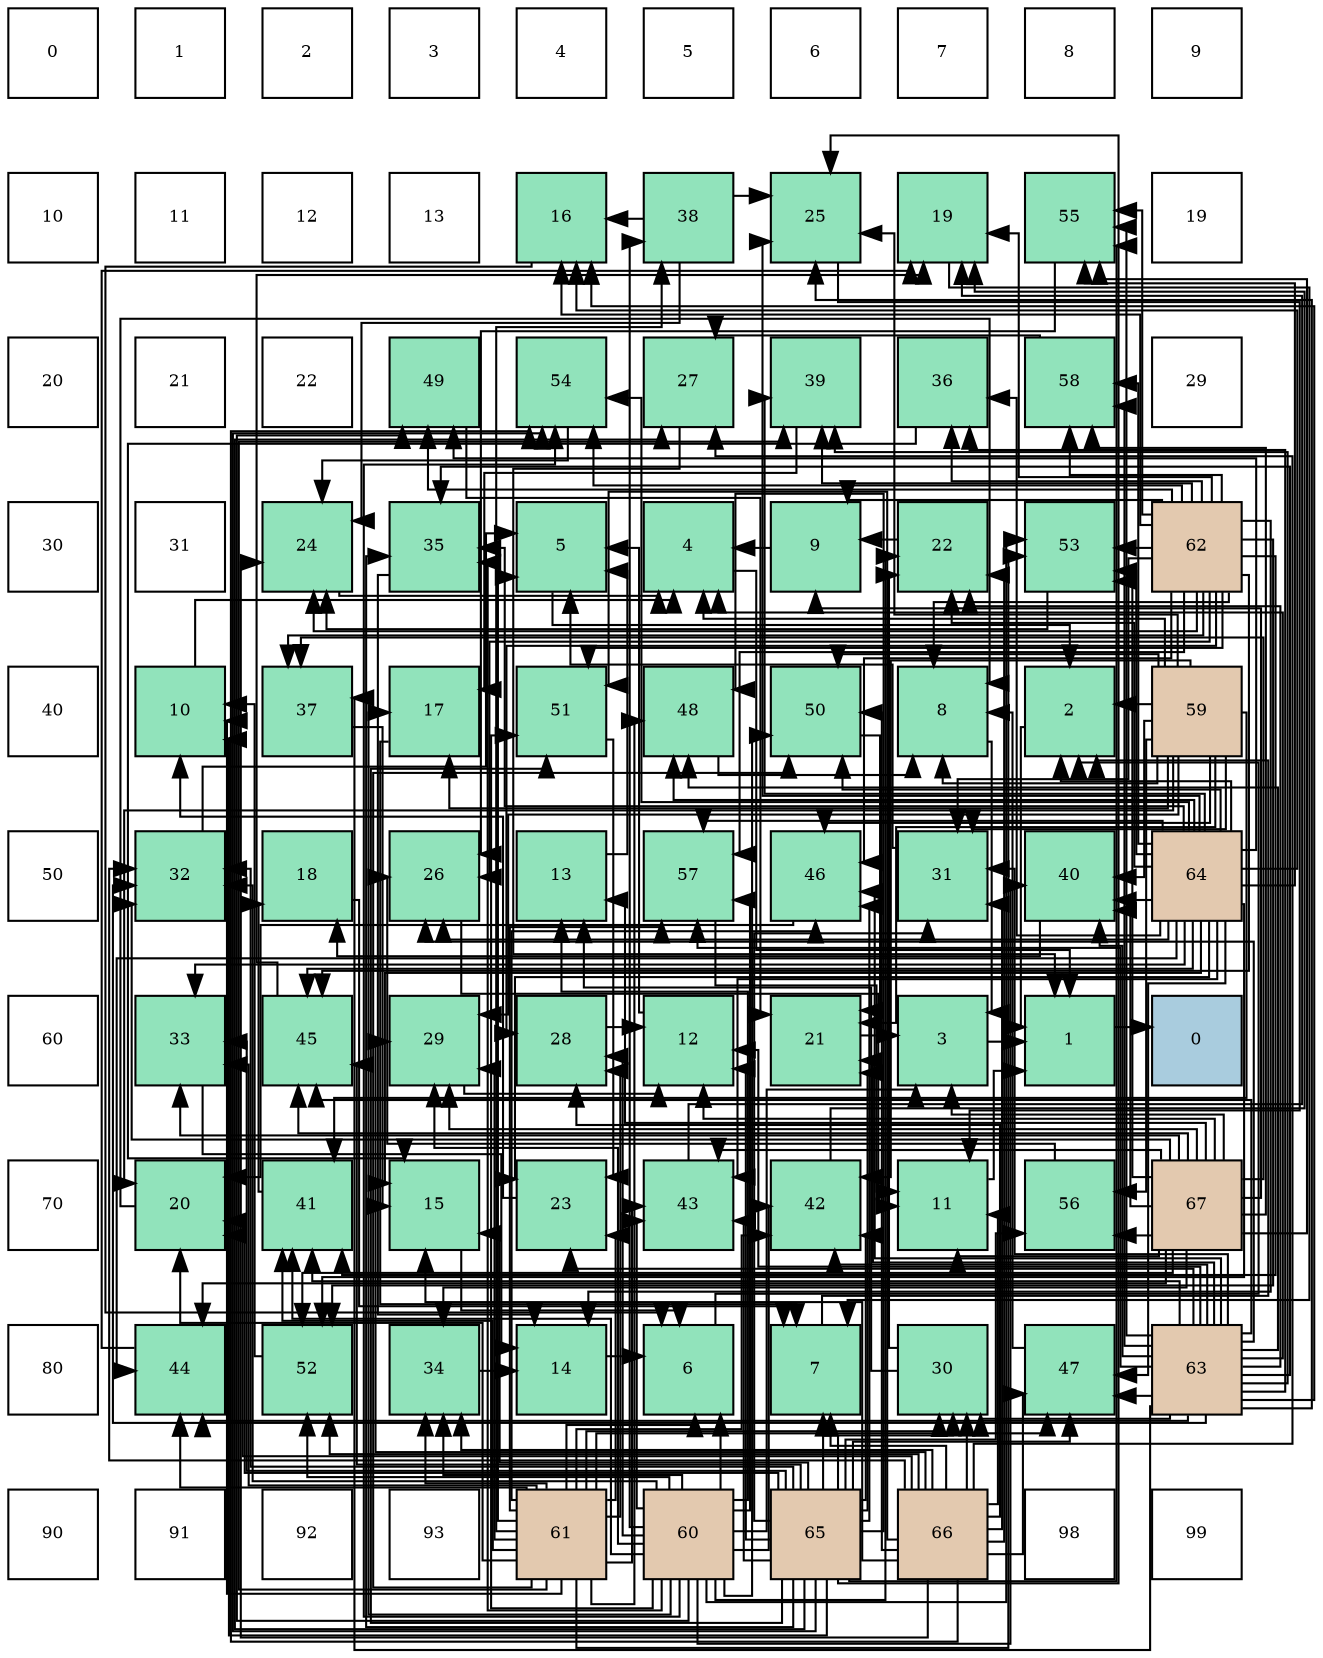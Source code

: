 digraph layout{
 rankdir=TB;
 splines=ortho;
 node [style=filled shape=square fixedsize=true width=0.6];
0[label="0", fontsize=8, fillcolor="#ffffff"];
1[label="1", fontsize=8, fillcolor="#ffffff"];
2[label="2", fontsize=8, fillcolor="#ffffff"];
3[label="3", fontsize=8, fillcolor="#ffffff"];
4[label="4", fontsize=8, fillcolor="#ffffff"];
5[label="5", fontsize=8, fillcolor="#ffffff"];
6[label="6", fontsize=8, fillcolor="#ffffff"];
7[label="7", fontsize=8, fillcolor="#ffffff"];
8[label="8", fontsize=8, fillcolor="#ffffff"];
9[label="9", fontsize=8, fillcolor="#ffffff"];
10[label="10", fontsize=8, fillcolor="#ffffff"];
11[label="11", fontsize=8, fillcolor="#ffffff"];
12[label="12", fontsize=8, fillcolor="#ffffff"];
13[label="13", fontsize=8, fillcolor="#ffffff"];
14[label="16", fontsize=8, fillcolor="#91e3bb"];
15[label="38", fontsize=8, fillcolor="#91e3bb"];
16[label="25", fontsize=8, fillcolor="#91e3bb"];
17[label="19", fontsize=8, fillcolor="#91e3bb"];
18[label="55", fontsize=8, fillcolor="#91e3bb"];
19[label="19", fontsize=8, fillcolor="#ffffff"];
20[label="20", fontsize=8, fillcolor="#ffffff"];
21[label="21", fontsize=8, fillcolor="#ffffff"];
22[label="22", fontsize=8, fillcolor="#ffffff"];
23[label="49", fontsize=8, fillcolor="#91e3bb"];
24[label="54", fontsize=8, fillcolor="#91e3bb"];
25[label="27", fontsize=8, fillcolor="#91e3bb"];
26[label="39", fontsize=8, fillcolor="#91e3bb"];
27[label="36", fontsize=8, fillcolor="#91e3bb"];
28[label="58", fontsize=8, fillcolor="#91e3bb"];
29[label="29", fontsize=8, fillcolor="#ffffff"];
30[label="30", fontsize=8, fillcolor="#ffffff"];
31[label="31", fontsize=8, fillcolor="#ffffff"];
32[label="24", fontsize=8, fillcolor="#91e3bb"];
33[label="35", fontsize=8, fillcolor="#91e3bb"];
34[label="5", fontsize=8, fillcolor="#91e3bb"];
35[label="4", fontsize=8, fillcolor="#91e3bb"];
36[label="9", fontsize=8, fillcolor="#91e3bb"];
37[label="22", fontsize=8, fillcolor="#91e3bb"];
38[label="53", fontsize=8, fillcolor="#91e3bb"];
39[label="62", fontsize=8, fillcolor="#e3c9af"];
40[label="40", fontsize=8, fillcolor="#ffffff"];
41[label="10", fontsize=8, fillcolor="#91e3bb"];
42[label="37", fontsize=8, fillcolor="#91e3bb"];
43[label="17", fontsize=8, fillcolor="#91e3bb"];
44[label="51", fontsize=8, fillcolor="#91e3bb"];
45[label="48", fontsize=8, fillcolor="#91e3bb"];
46[label="50", fontsize=8, fillcolor="#91e3bb"];
47[label="8", fontsize=8, fillcolor="#91e3bb"];
48[label="2", fontsize=8, fillcolor="#91e3bb"];
49[label="59", fontsize=8, fillcolor="#e3c9af"];
50[label="50", fontsize=8, fillcolor="#ffffff"];
51[label="32", fontsize=8, fillcolor="#91e3bb"];
52[label="18", fontsize=8, fillcolor="#91e3bb"];
53[label="26", fontsize=8, fillcolor="#91e3bb"];
54[label="13", fontsize=8, fillcolor="#91e3bb"];
55[label="57", fontsize=8, fillcolor="#91e3bb"];
56[label="46", fontsize=8, fillcolor="#91e3bb"];
57[label="31", fontsize=8, fillcolor="#91e3bb"];
58[label="40", fontsize=8, fillcolor="#91e3bb"];
59[label="64", fontsize=8, fillcolor="#e3c9af"];
60[label="60", fontsize=8, fillcolor="#ffffff"];
61[label="33", fontsize=8, fillcolor="#91e3bb"];
62[label="45", fontsize=8, fillcolor="#91e3bb"];
63[label="29", fontsize=8, fillcolor="#91e3bb"];
64[label="28", fontsize=8, fillcolor="#91e3bb"];
65[label="12", fontsize=8, fillcolor="#91e3bb"];
66[label="21", fontsize=8, fillcolor="#91e3bb"];
67[label="3", fontsize=8, fillcolor="#91e3bb"];
68[label="1", fontsize=8, fillcolor="#91e3bb"];
69[label="0", fontsize=8, fillcolor="#a9ccde"];
70[label="70", fontsize=8, fillcolor="#ffffff"];
71[label="20", fontsize=8, fillcolor="#91e3bb"];
72[label="41", fontsize=8, fillcolor="#91e3bb"];
73[label="15", fontsize=8, fillcolor="#91e3bb"];
74[label="23", fontsize=8, fillcolor="#91e3bb"];
75[label="43", fontsize=8, fillcolor="#91e3bb"];
76[label="42", fontsize=8, fillcolor="#91e3bb"];
77[label="11", fontsize=8, fillcolor="#91e3bb"];
78[label="56", fontsize=8, fillcolor="#91e3bb"];
79[label="67", fontsize=8, fillcolor="#e3c9af"];
80[label="80", fontsize=8, fillcolor="#ffffff"];
81[label="44", fontsize=8, fillcolor="#91e3bb"];
82[label="52", fontsize=8, fillcolor="#91e3bb"];
83[label="34", fontsize=8, fillcolor="#91e3bb"];
84[label="14", fontsize=8, fillcolor="#91e3bb"];
85[label="6", fontsize=8, fillcolor="#91e3bb"];
86[label="7", fontsize=8, fillcolor="#91e3bb"];
87[label="30", fontsize=8, fillcolor="#91e3bb"];
88[label="47", fontsize=8, fillcolor="#91e3bb"];
89[label="63", fontsize=8, fillcolor="#e3c9af"];
90[label="90", fontsize=8, fillcolor="#ffffff"];
91[label="91", fontsize=8, fillcolor="#ffffff"];
92[label="92", fontsize=8, fillcolor="#ffffff"];
93[label="93", fontsize=8, fillcolor="#ffffff"];
94[label="61", fontsize=8, fillcolor="#e3c9af"];
95[label="60", fontsize=8, fillcolor="#e3c9af"];
96[label="65", fontsize=8, fillcolor="#e3c9af"];
97[label="66", fontsize=8, fillcolor="#e3c9af"];
98[label="98", fontsize=8, fillcolor="#ffffff"];
99[label="99", fontsize=8, fillcolor="#ffffff"];
edge [constraint=false, style=vis];68 -> 69;
48 -> 68;
67 -> 68;
35 -> 68;
34 -> 48;
85 -> 48;
86 -> 48;
47 -> 67;
36 -> 35;
41 -> 35;
77 -> 68;
65 -> 34;
54 -> 34;
84 -> 85;
73 -> 85;
14 -> 85;
43 -> 86;
52 -> 86;
17 -> 86;
71 -> 47;
66 -> 67;
37 -> 36;
74 -> 41;
32 -> 35;
16 -> 77;
53 -> 77;
25 -> 68;
64 -> 65;
63 -> 65;
87 -> 54;
87 -> 37;
57 -> 34;
51 -> 34;
61 -> 84;
83 -> 84;
33 -> 84;
27 -> 73;
42 -> 73;
15 -> 14;
15 -> 32;
15 -> 16;
26 -> 43;
58 -> 52;
72 -> 52;
76 -> 17;
75 -> 17;
81 -> 17;
62 -> 17;
56 -> 71;
88 -> 47;
45 -> 47;
23 -> 66;
46 -> 66;
44 -> 74;
82 -> 41;
38 -> 32;
24 -> 32;
18 -> 53;
78 -> 53;
55 -> 77;
28 -> 25;
49 -> 48;
49 -> 35;
49 -> 47;
49 -> 43;
49 -> 71;
49 -> 66;
49 -> 16;
49 -> 63;
49 -> 57;
49 -> 58;
49 -> 72;
49 -> 76;
49 -> 56;
49 -> 46;
49 -> 78;
95 -> 67;
95 -> 85;
95 -> 54;
95 -> 43;
95 -> 37;
95 -> 64;
95 -> 63;
95 -> 51;
95 -> 83;
95 -> 33;
95 -> 15;
95 -> 58;
95 -> 72;
95 -> 76;
95 -> 75;
95 -> 23;
95 -> 46;
95 -> 44;
95 -> 82;
95 -> 38;
95 -> 24;
95 -> 55;
94 -> 34;
94 -> 85;
94 -> 41;
94 -> 71;
94 -> 74;
94 -> 64;
94 -> 63;
94 -> 87;
94 -> 61;
94 -> 83;
94 -> 15;
94 -> 26;
94 -> 72;
94 -> 76;
94 -> 75;
94 -> 81;
94 -> 56;
94 -> 88;
94 -> 45;
94 -> 46;
94 -> 38;
94 -> 55;
39 -> 47;
39 -> 36;
39 -> 84;
39 -> 14;
39 -> 17;
39 -> 32;
39 -> 53;
39 -> 64;
39 -> 57;
39 -> 27;
39 -> 42;
39 -> 26;
39 -> 72;
39 -> 62;
39 -> 56;
39 -> 23;
39 -> 44;
39 -> 82;
39 -> 38;
39 -> 24;
39 -> 18;
39 -> 55;
39 -> 28;
89 -> 35;
89 -> 65;
89 -> 14;
89 -> 66;
89 -> 37;
89 -> 74;
89 -> 16;
89 -> 53;
89 -> 87;
89 -> 57;
89 -> 51;
89 -> 33;
89 -> 27;
89 -> 42;
89 -> 26;
89 -> 58;
89 -> 72;
89 -> 76;
89 -> 81;
89 -> 62;
89 -> 56;
89 -> 88;
89 -> 45;
89 -> 18;
89 -> 55;
89 -> 28;
59 -> 48;
59 -> 73;
59 -> 14;
59 -> 37;
59 -> 74;
59 -> 16;
59 -> 53;
59 -> 61;
59 -> 33;
59 -> 27;
59 -> 26;
59 -> 58;
59 -> 75;
59 -> 81;
59 -> 62;
59 -> 88;
59 -> 45;
59 -> 23;
59 -> 46;
59 -> 82;
59 -> 38;
59 -> 24;
59 -> 18;
59 -> 55;
59 -> 28;
96 -> 86;
96 -> 41;
96 -> 65;
96 -> 73;
96 -> 71;
96 -> 66;
96 -> 16;
96 -> 25;
96 -> 87;
96 -> 57;
96 -> 51;
96 -> 61;
96 -> 33;
96 -> 76;
96 -> 75;
96 -> 62;
96 -> 56;
96 -> 88;
96 -> 45;
96 -> 44;
96 -> 24;
96 -> 18;
96 -> 78;
97 -> 86;
97 -> 77;
97 -> 73;
97 -> 71;
97 -> 37;
97 -> 32;
97 -> 25;
97 -> 64;
97 -> 63;
97 -> 87;
97 -> 57;
97 -> 51;
97 -> 83;
97 -> 88;
97 -> 46;
97 -> 44;
97 -> 82;
97 -> 24;
79 -> 67;
79 -> 36;
79 -> 77;
79 -> 65;
79 -> 54;
79 -> 63;
79 -> 51;
79 -> 61;
79 -> 83;
79 -> 42;
79 -> 58;
79 -> 75;
79 -> 81;
79 -> 62;
79 -> 82;
79 -> 38;
79 -> 18;
79 -> 78;
79 -> 28;
edge [constraint=true, style=invis];
0 -> 10 -> 20 -> 30 -> 40 -> 50 -> 60 -> 70 -> 80 -> 90;
1 -> 11 -> 21 -> 31 -> 41 -> 51 -> 61 -> 71 -> 81 -> 91;
2 -> 12 -> 22 -> 32 -> 42 -> 52 -> 62 -> 72 -> 82 -> 92;
3 -> 13 -> 23 -> 33 -> 43 -> 53 -> 63 -> 73 -> 83 -> 93;
4 -> 14 -> 24 -> 34 -> 44 -> 54 -> 64 -> 74 -> 84 -> 94;
5 -> 15 -> 25 -> 35 -> 45 -> 55 -> 65 -> 75 -> 85 -> 95;
6 -> 16 -> 26 -> 36 -> 46 -> 56 -> 66 -> 76 -> 86 -> 96;
7 -> 17 -> 27 -> 37 -> 47 -> 57 -> 67 -> 77 -> 87 -> 97;
8 -> 18 -> 28 -> 38 -> 48 -> 58 -> 68 -> 78 -> 88 -> 98;
9 -> 19 -> 29 -> 39 -> 49 -> 59 -> 69 -> 79 -> 89 -> 99;
rank = same {0 -> 1 -> 2 -> 3 -> 4 -> 5 -> 6 -> 7 -> 8 -> 9};
rank = same {10 -> 11 -> 12 -> 13 -> 14 -> 15 -> 16 -> 17 -> 18 -> 19};
rank = same {20 -> 21 -> 22 -> 23 -> 24 -> 25 -> 26 -> 27 -> 28 -> 29};
rank = same {30 -> 31 -> 32 -> 33 -> 34 -> 35 -> 36 -> 37 -> 38 -> 39};
rank = same {40 -> 41 -> 42 -> 43 -> 44 -> 45 -> 46 -> 47 -> 48 -> 49};
rank = same {50 -> 51 -> 52 -> 53 -> 54 -> 55 -> 56 -> 57 -> 58 -> 59};
rank = same {60 -> 61 -> 62 -> 63 -> 64 -> 65 -> 66 -> 67 -> 68 -> 69};
rank = same {70 -> 71 -> 72 -> 73 -> 74 -> 75 -> 76 -> 77 -> 78 -> 79};
rank = same {80 -> 81 -> 82 -> 83 -> 84 -> 85 -> 86 -> 87 -> 88 -> 89};
rank = same {90 -> 91 -> 92 -> 93 -> 94 -> 95 -> 96 -> 97 -> 98 -> 99};
}